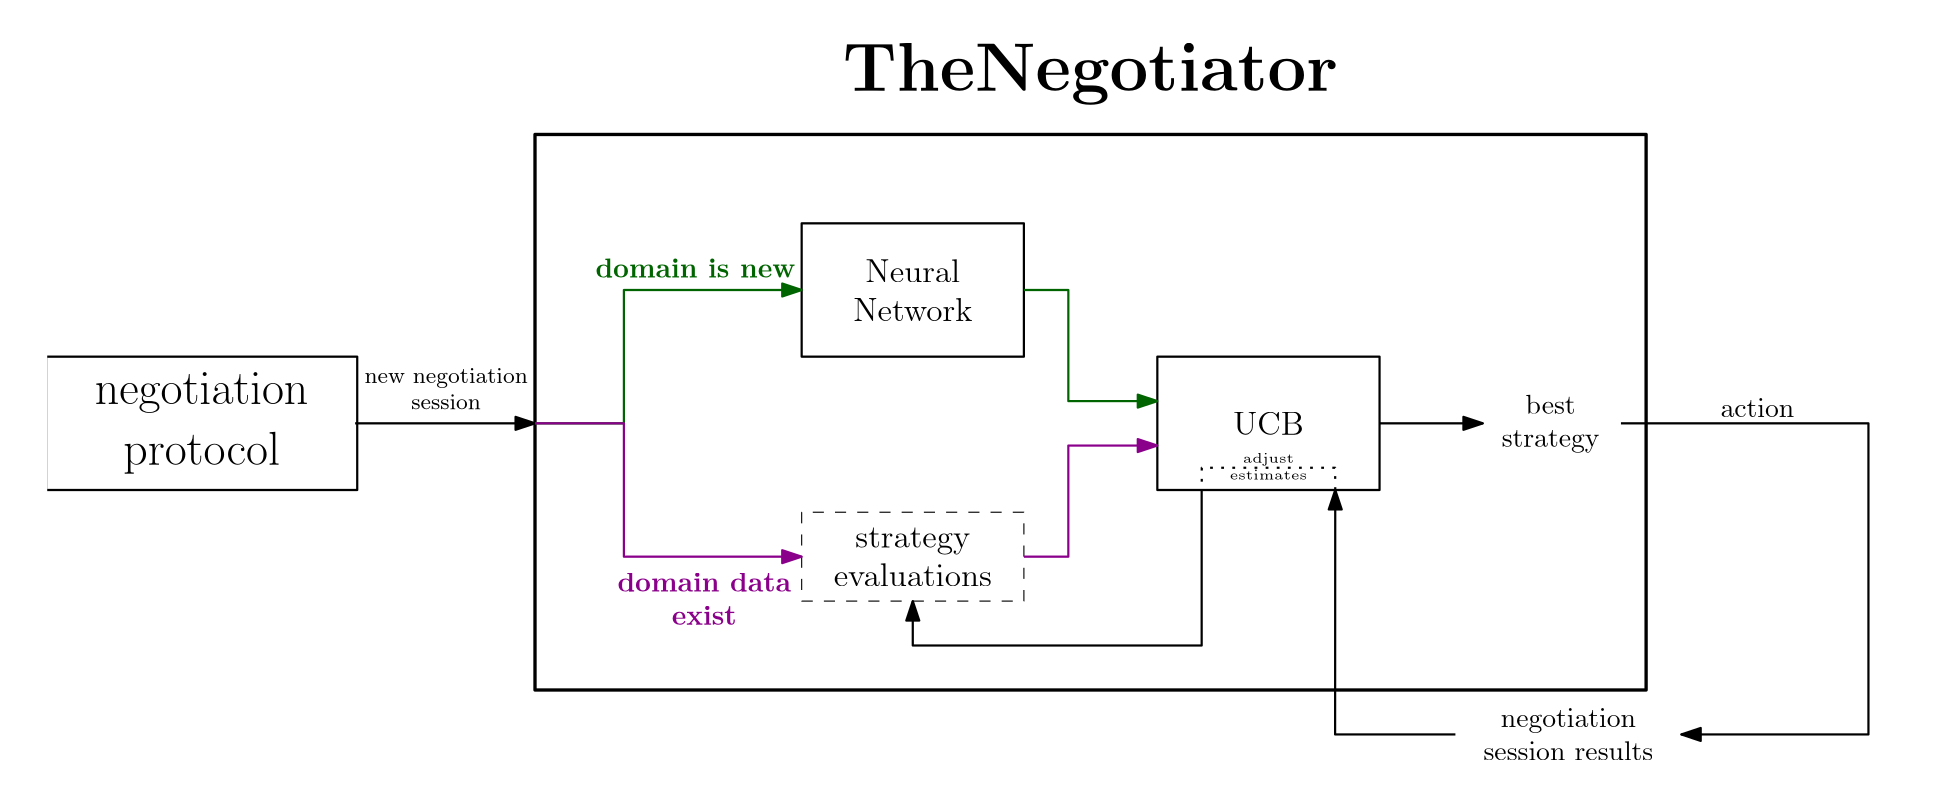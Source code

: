 <?xml version="1.0"?>
<!DOCTYPE ipe SYSTEM "ipe.dtd">
<ipe version="70218" creator="Ipe 7.2.27">
<info created="D:20240205014519" modified="D:20240205025626"/>
<ipestyle name="basic">
<symbol name="arrow/arc(spx)">
<path stroke="sym-stroke" fill="sym-stroke" pen="sym-pen">
0 0 m
-1 0.333 l
-1 -0.333 l
h
</path>
</symbol>
<symbol name="arrow/farc(spx)">
<path stroke="sym-stroke" fill="white" pen="sym-pen">
0 0 m
-1 0.333 l
-1 -0.333 l
h
</path>
</symbol>
<symbol name="arrow/ptarc(spx)">
<path stroke="sym-stroke" fill="sym-stroke" pen="sym-pen">
0 0 m
-1 0.333 l
-0.8 0 l
-1 -0.333 l
h
</path>
</symbol>
<symbol name="arrow/fptarc(spx)">
<path stroke="sym-stroke" fill="white" pen="sym-pen">
0 0 m
-1 0.333 l
-0.8 0 l
-1 -0.333 l
h
</path>
</symbol>
<symbol name="mark/circle(sx)" transformations="translations">
<path fill="sym-stroke">
0.6 0 0 0.6 0 0 e
0.4 0 0 0.4 0 0 e
</path>
</symbol>
<symbol name="mark/disk(sx)" transformations="translations">
<path fill="sym-stroke">
0.6 0 0 0.6 0 0 e
</path>
</symbol>
<symbol name="mark/fdisk(sfx)" transformations="translations">
<group>
<path fill="sym-fill">
0.5 0 0 0.5 0 0 e
</path>
<path fill="sym-stroke" fillrule="eofill">
0.6 0 0 0.6 0 0 e
0.4 0 0 0.4 0 0 e
</path>
</group>
</symbol>
<symbol name="mark/box(sx)" transformations="translations">
<path fill="sym-stroke" fillrule="eofill">
-0.6 -0.6 m
0.6 -0.6 l
0.6 0.6 l
-0.6 0.6 l
h
-0.4 -0.4 m
0.4 -0.4 l
0.4 0.4 l
-0.4 0.4 l
h
</path>
</symbol>
<symbol name="mark/square(sx)" transformations="translations">
<path fill="sym-stroke">
-0.6 -0.6 m
0.6 -0.6 l
0.6 0.6 l
-0.6 0.6 l
h
</path>
</symbol>
<symbol name="mark/fsquare(sfx)" transformations="translations">
<group>
<path fill="sym-fill">
-0.5 -0.5 m
0.5 -0.5 l
0.5 0.5 l
-0.5 0.5 l
h
</path>
<path fill="sym-stroke" fillrule="eofill">
-0.6 -0.6 m
0.6 -0.6 l
0.6 0.6 l
-0.6 0.6 l
h
-0.4 -0.4 m
0.4 -0.4 l
0.4 0.4 l
-0.4 0.4 l
h
</path>
</group>
</symbol>
<symbol name="mark/cross(sx)" transformations="translations">
<group>
<path fill="sym-stroke">
-0.43 -0.57 m
0.57 0.43 l
0.43 0.57 l
-0.57 -0.43 l
h
</path>
<path fill="sym-stroke">
-0.43 0.57 m
0.57 -0.43 l
0.43 -0.57 l
-0.57 0.43 l
h
</path>
</group>
</symbol>
<symbol name="arrow/fnormal(spx)">
<path stroke="sym-stroke" fill="white" pen="sym-pen">
0 0 m
-1 0.333 l
-1 -0.333 l
h
</path>
</symbol>
<symbol name="arrow/pointed(spx)">
<path stroke="sym-stroke" fill="sym-stroke" pen="sym-pen">
0 0 m
-1 0.333 l
-0.8 0 l
-1 -0.333 l
h
</path>
</symbol>
<symbol name="arrow/fpointed(spx)">
<path stroke="sym-stroke" fill="white" pen="sym-pen">
0 0 m
-1 0.333 l
-0.8 0 l
-1 -0.333 l
h
</path>
</symbol>
<symbol name="arrow/linear(spx)">
<path stroke="sym-stroke" pen="sym-pen">
-1 0.333 m
0 0 l
-1 -0.333 l
</path>
</symbol>
<symbol name="arrow/fdouble(spx)">
<path stroke="sym-stroke" fill="white" pen="sym-pen">
0 0 m
-1 0.333 l
-1 -0.333 l
h
-1 0 m
-2 0.333 l
-2 -0.333 l
h
</path>
</symbol>
<symbol name="arrow/double(spx)">
<path stroke="sym-stroke" fill="sym-stroke" pen="sym-pen">
0 0 m
-1 0.333 l
-1 -0.333 l
h
-1 0 m
-2 0.333 l
-2 -0.333 l
h
</path>
</symbol>
<symbol name="arrow/mid-normal(spx)">
<path stroke="sym-stroke" fill="sym-stroke" pen="sym-pen">
0.5 0 m
-0.5 0.333 l
-0.5 -0.333 l
h
</path>
</symbol>
<symbol name="arrow/mid-fnormal(spx)">
<path stroke="sym-stroke" fill="white" pen="sym-pen">
0.5 0 m
-0.5 0.333 l
-0.5 -0.333 l
h
</path>
</symbol>
<symbol name="arrow/mid-pointed(spx)">
<path stroke="sym-stroke" fill="sym-stroke" pen="sym-pen">
0.5 0 m
-0.5 0.333 l
-0.3 0 l
-0.5 -0.333 l
h
</path>
</symbol>
<symbol name="arrow/mid-fpointed(spx)">
<path stroke="sym-stroke" fill="white" pen="sym-pen">
0.5 0 m
-0.5 0.333 l
-0.3 0 l
-0.5 -0.333 l
h
</path>
</symbol>
<symbol name="arrow/mid-double(spx)">
<path stroke="sym-stroke" fill="sym-stroke" pen="sym-pen">
1 0 m
0 0.333 l
0 -0.333 l
h
0 0 m
-1 0.333 l
-1 -0.333 l
h
</path>
</symbol>
<symbol name="arrow/mid-fdouble(spx)">
<path stroke="sym-stroke" fill="white" pen="sym-pen">
1 0 m
0 0.333 l
0 -0.333 l
h
0 0 m
-1 0.333 l
-1 -0.333 l
h
</path>
</symbol>
<anglesize name="22.5 deg" value="22.5"/>
<anglesize name="30 deg" value="30"/>
<anglesize name="45 deg" value="45"/>
<anglesize name="60 deg" value="60"/>
<anglesize name="90 deg" value="90"/>
<arrowsize name="large" value="10"/>
<arrowsize name="small" value="5"/>
<arrowsize name="tiny" value="3"/>
<color name="blue" value="0 0 1"/>
<color name="brown" value="0.647 0.165 0.165"/>
<color name="darkblue" value="0 0 0.545"/>
<color name="darkcyan" value="0 0.545 0.545"/>
<color name="darkgray" value="0.663"/>
<color name="darkgreen" value="0 0.392 0"/>
<color name="darkmagenta" value="0.545 0 0.545"/>
<color name="darkorange" value="1 0.549 0"/>
<color name="darkred" value="0.545 0 0"/>
<color name="gold" value="1 0.843 0"/>
<color name="gray" value="0.745"/>
<color name="green" value="0 1 0"/>
<color name="lightblue" value="0.678 0.847 0.902"/>
<color name="lightcyan" value="0.878 1 1"/>
<color name="lightgray" value="0.827"/>
<color name="lightgreen" value="0.565 0.933 0.565"/>
<color name="lightyellow" value="1 1 0.878"/>
<color name="navy" value="0 0 0.502"/>
<color name="orange" value="1 0.647 0"/>
<color name="pink" value="1 0.753 0.796"/>
<color name="purple" value="0.627 0.125 0.941"/>
<color name="red" value="1 0 0"/>
<color name="seagreen" value="0.18 0.545 0.341"/>
<color name="turquoise" value="0.251 0.878 0.816"/>
<color name="violet" value="0.933 0.51 0.933"/>
<color name="yellow" value="1 1 0"/>
<dashstyle name="dash dot dotted" value="[4 2 1 2 1 2] 0"/>
<dashstyle name="dash dotted" value="[4 2 1 2] 0"/>
<dashstyle name="dashed" value="[4] 0"/>
<dashstyle name="dotted" value="[1 3] 0"/>
<gridsize name="10 pts (~3.5 mm)" value="10"/>
<gridsize name="14 pts (~5 mm)" value="14"/>
<gridsize name="16 pts (~6 mm)" value="16"/>
<gridsize name="20 pts (~7 mm)" value="20"/>
<gridsize name="28 pts (~10 mm)" value="28"/>
<gridsize name="32 pts (~12 mm)" value="32"/>
<gridsize name="4 pts" value="4"/>
<gridsize name="56 pts (~20 mm)" value="56"/>
<gridsize name="8 pts (~3 mm)" value="8"/>
<opacity name="10%" value="0.1"/>
<opacity name="30%" value="0.3"/>
<opacity name="50%" value="0.5"/>
<opacity name="75%" value="0.75"/>
<pen name="fat" value="1.2"/>
<pen name="heavier" value="0.8"/>
<pen name="ultrafat" value="2"/>
<symbolsize name="large" value="5"/>
<symbolsize name="small" value="2"/>
<symbolsize name="tiny" value="1.1"/>
<textsize name="Huge" value="\Huge"/>
<textsize name="LARGE" value="\LARGE"/>
<textsize name="Large" value="\Large"/>
<textsize name="footnote" value="\footnotesize"/>
<textsize name="huge" value="\huge"/>
<textsize name="large" value="\large"/>
<textsize name="script" value="\scriptsize"/>
<textsize name="small" value="\small"/>
<textsize name="tiny" value="\tiny"/>
<textstyle name="center" begin="\begin{center}" end="\end{center}"/>
<textstyle name="item" begin="\begin{itemize}\item{}" end="\end{itemize}"/>
<textstyle name="itemize" begin="\begin{itemize}" end="\end{itemize}"/>
<tiling name="falling" angle="-60" step="4" width="1"/>
<tiling name="rising" angle="30" step="4" width="1"/>
</ipestyle>
<ipestyle name="customsize">
<layout paper="842 842" origin="0 0" frame="842 842"/>
</ipestyle>
<page>
<layer name="alpha"/>
<layer name="beta"/>
<view layers="alpha beta" active="beta"/>
<group layer="beta">
<path stroke="white" pen="fat">
32 720 m
32 480 l
720 480 l
720 720 l
h
</path>
<path matrix="1 0 0 1 32 0" stroke="black" pen="fat">
192 688 m
192 488 l
592 488 l
592 688 l
h
</path>
<group>
<path matrix="1 0 0 1 32 0" stroke="black" pen="heavier">
16 608 m
16 560 l
128 560 l
128 608 l
h
</path>
<text matrix="1 0 0 1 72 -8" pos="32 592" stroke="black" type="minipage" width="80" height="20.759" depth="15.8" halign="center" valign="center" size="LARGE">\center{negotiation
protocol}</text>
</group>
<path matrix="1 0 0 1 32 0" stroke="black" pen="heavier" arrow="normal/normal">
127.245 584 m
192 584 l
</path>
<text matrix="1 0 0 1 64 -11.5467" pos="128 608" stroke="black" type="minipage" width="64" height="9.89" depth="4.92" halign="center" valign="center" size="footnote">\center{new negotiation
session}</text>
<group matrix="1 0 0 1 144 -96">
<path matrix="1 0 0 1 112 -16" stroke="black" pen="heavier">
64 768 m
64 720 l
144 720 l
144 768 l
h
</path>
<text matrix="1 0 0 1 24 -8" pos="192 736" stroke="black" type="minipage" width="48" height="13.61" depth="8.64" halign="center" valign="center" size="large">\center{Neural
Network}</text>
</group>
<group matrix="1 0 0 1 32 0">
<group matrix="1 0 0 1 0.0389288 8">
<group>
<path matrix="1 0 0 1 352 -168" stroke="black" pen="heavier">
64 768 m
64 720 l
144 720 l
144 768 l
h
</path>
<text matrix="1 0 0 1 264 -160" pos="192 736" stroke="black" type="minipage" width="48" height="6.579" depth="1.59" halign="center" valign="center" size="large">\center{UCB}</text>
<group>
<path stroke="black" dash="dotted" pen="heavier">
480.05 552 m
480 560 l
432 560 l
432 552 l
</path>
<text matrix="1 0 0 1 21.2548 -15.4862" pos="434.745 576" stroke="black" type="minipage" width="42.5097" height="7.207" depth="2.23" halign="center" valign="center" size="tiny">\center{adjust
estimates}</text>
</group>
</group>
<group>
<path matrix="1 0 0 1 74.4966 -104" stroke="black" pen="heavier" arrow="normal/normal">
421.503 680 m
458.698 680 l
</path>
<text matrix="1 0 0 1 173.573 -128" pos="384 704" stroke="black" type="minipage" width="48" height="12.891" depth="7.92" halign="center" valign="center">\center{best
strategy}</text>
<group>
<text matrix="1 0 0 1 52 -16" pos="512 480" stroke="black" type="minipage" width="80" height="11.789" depth="6.82" halign="center" valign="center">\center{negotiation
session
results}</text>
<path stroke="black" pen="heavier" arrow="normal/normal">
523.308 464 m
480 464 l
480.05 552 l
</path>
<group>
<path stroke="black" pen="heavier" arrow="normal/normal">
582.903 576 m
672 576 l
672 464 l
604.617 464 l
</path>
<text matrix="1 0 0 1 -24.8333 5.64878" pos="656.833 576" stroke="black" type="label" width="26.567" height="6.654" depth="0" halign="center" valign="center">action</text>
</group>
</group>
</group>
</group>
<path stroke="black" pen="heavier" arrow="normal/normal">
432 560 m
432 504.017 l
328 504.017 l
328 520 l
</path>
</group>
<text matrix="1 0 0 1 153.811 -107.837" pos="128 747.837" stroke="darkgreen" type="minipage" width="72.147" height="5.958" depth="0.96" halign="center" valign="center">\textbf{domain is new}</text>
<path matrix="1 0 0 1 128 -120" stroke="darkgreen" pen="heavier" arrow="normal/normal">
96 704 m
128 704 l
128 752 l
192 752 l
</path>
<path matrix="1 0 0 1 32 0" stroke="darkgreen" pen="heavier" arrow="normal/normal">
368 632 m
384 632 l
384 592 l
416 592 l
</path>
<text matrix="1 0 0 1 34.8567 7.34038" pos="389.143 702.606" stroke="black" type="label" width="178.343" height="17.213" depth="4.82" halign="center" valign="center" size="Huge">\textbf{TheNegotiator}</text>
<text matrix="1 0 0 1 184 -120" transformations="translations" pos="176 656" stroke="black" type="minipage" width="80" height="13.131" depth="8.17" halign="center" valign="center" size="large">\center{strategy
evaluations}</text>
<path matrix="1 0 0 1 144 -120" stroke="black" dash="dashed">
176 672 m
176 640 l
256 640 l
256 672 l
h
</path>
<path matrix="1 0 0 1 32 0" stroke="darkmagenta" pen="heavier" arrow="normal/normal">
368 536 m
384 536 l
384 576 l
416 576 l
</path>
<group>
<text matrix="1 0 0 1 156.923 -135.1" pos="128 656" stroke="darkmagenta" type="minipage" width="64" height="11.924" depth="6.95" halign="center" valign="center">\center{\textbf{domain data
exist}}</text>
<path matrix="1 0 0 1 128 -120" stroke="darkmagenta" pen="heavier" arrow="normal/normal">
96 704 m
128 704 l
128 656 l
192 656 l
</path>
</group>
</group>
<path stroke="white" pen="heavier">
48 736 m
48 448 l
736 448 l
736 736 l
h
</path>
</page>
</ipe>
